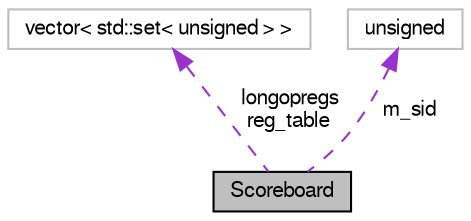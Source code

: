 digraph "Scoreboard"
{
  bgcolor="transparent";
  edge [fontname="FreeSans",fontsize="10",labelfontname="FreeSans",labelfontsize="10"];
  node [fontname="FreeSans",fontsize="10",shape=record];
  Node1 [label="Scoreboard",height=0.2,width=0.4,color="black", fillcolor="grey75", style="filled", fontcolor="black"];
  Node2 -> Node1 [dir="back",color="darkorchid3",fontsize="10",style="dashed",label=" longopregs\nreg_table" ,fontname="FreeSans"];
  Node2 [label="vector\< std::set\< unsigned \> \>",height=0.2,width=0.4,color="grey75"];
  Node3 -> Node1 [dir="back",color="darkorchid3",fontsize="10",style="dashed",label=" m_sid" ,fontname="FreeSans"];
  Node3 [label="unsigned",height=0.2,width=0.4,color="grey75"];
}

